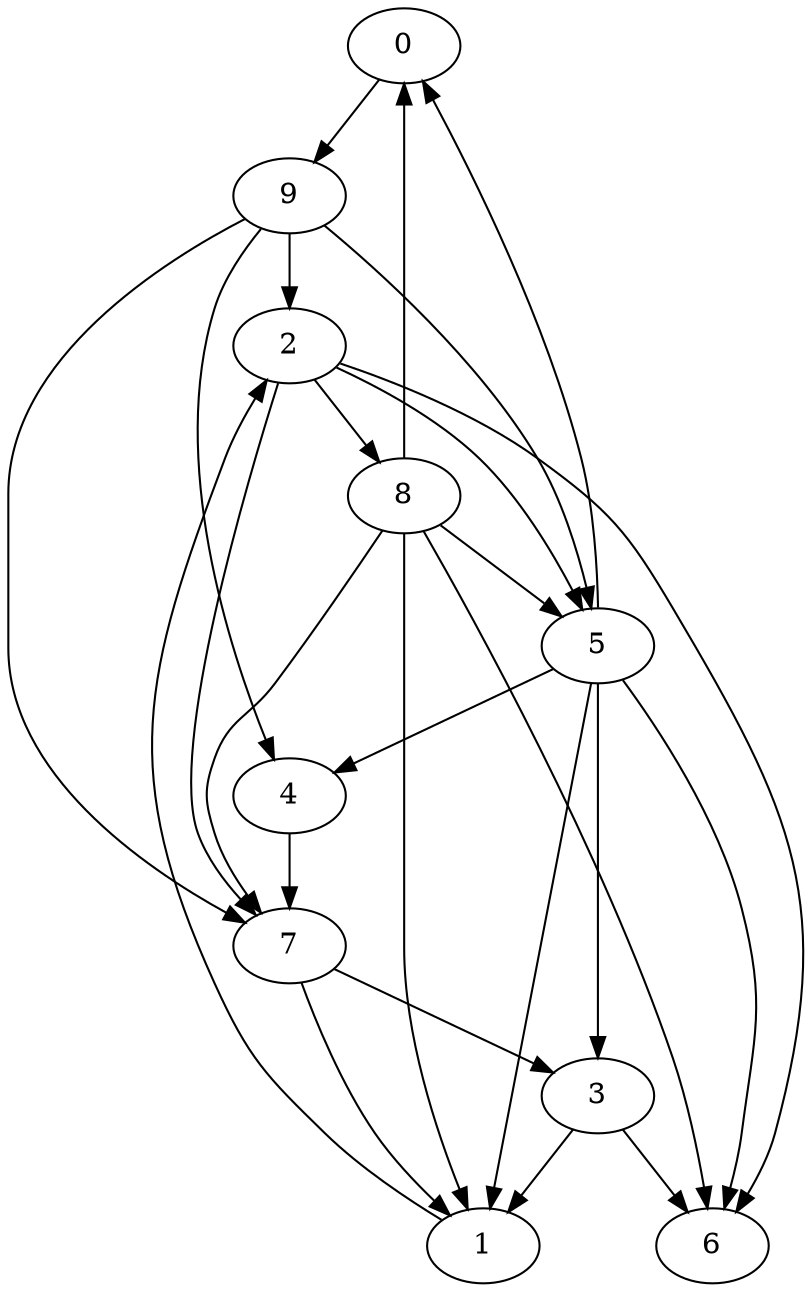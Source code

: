 digraph Erdos_Renyi_nodes_10_edges_40 {
"0";
"1";
"2";
"3";
"4";
"5";
"6";
"7";
"8";
"9";
"5" -> "6" [weight=28];
"1" -> "2" [weight=3];
"2" -> "7" [weight=2];
"8" -> "1" [weight=13];
"4" -> "7" [weight=18];
"2" -> "5" [weight=9];
"5" -> "1" [weight=22];
"0" -> "9" [weight=15];
"5" -> "0" [weight=17];
"5" -> "3" [weight=23];
"9" -> "4" [weight=16];
"8" -> "6" [weight=25];
"7" -> "3" [weight=12];
"5" -> "4" [weight=18];
"3" -> "1" [weight=21];
"2" -> "6" [weight=1];
"3" -> "6" [weight=12];
"8" -> "0" [weight=25];
"2" -> "8" [weight=13];
"7" -> "1" [weight=23];
"9" -> "2" [weight=8];
"9" -> "7" [weight=8];
"8" -> "7" [weight=9];
"9" -> "5" [weight=11];
"8" -> "5" [weight=20];
}